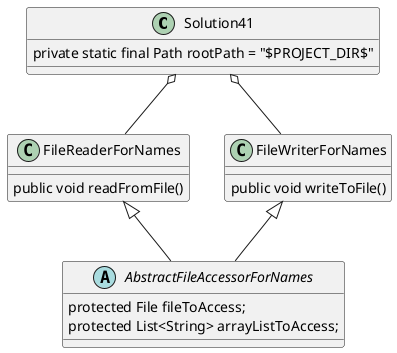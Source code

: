 @startuml
Solution41 o-- FileReaderForNames
Solution41 o-- FileWriterForNames
FileReaderForNames <|-- AbstractFileAccessorForNames
FileWriterForNames <|-- AbstractFileAccessorForNames
class Solution41 {
    private static final Path rootPath = "$PROJECT_DIR$"
}

abstract class AbstractFileAccessorForNames {
    protected File fileToAccess;
    protected List<String> arrayListToAccess;
}

class FileReaderForNames {
    public void readFromFile()
}

class FileWriterForNames {
    public void writeToFile()
}
@enduml